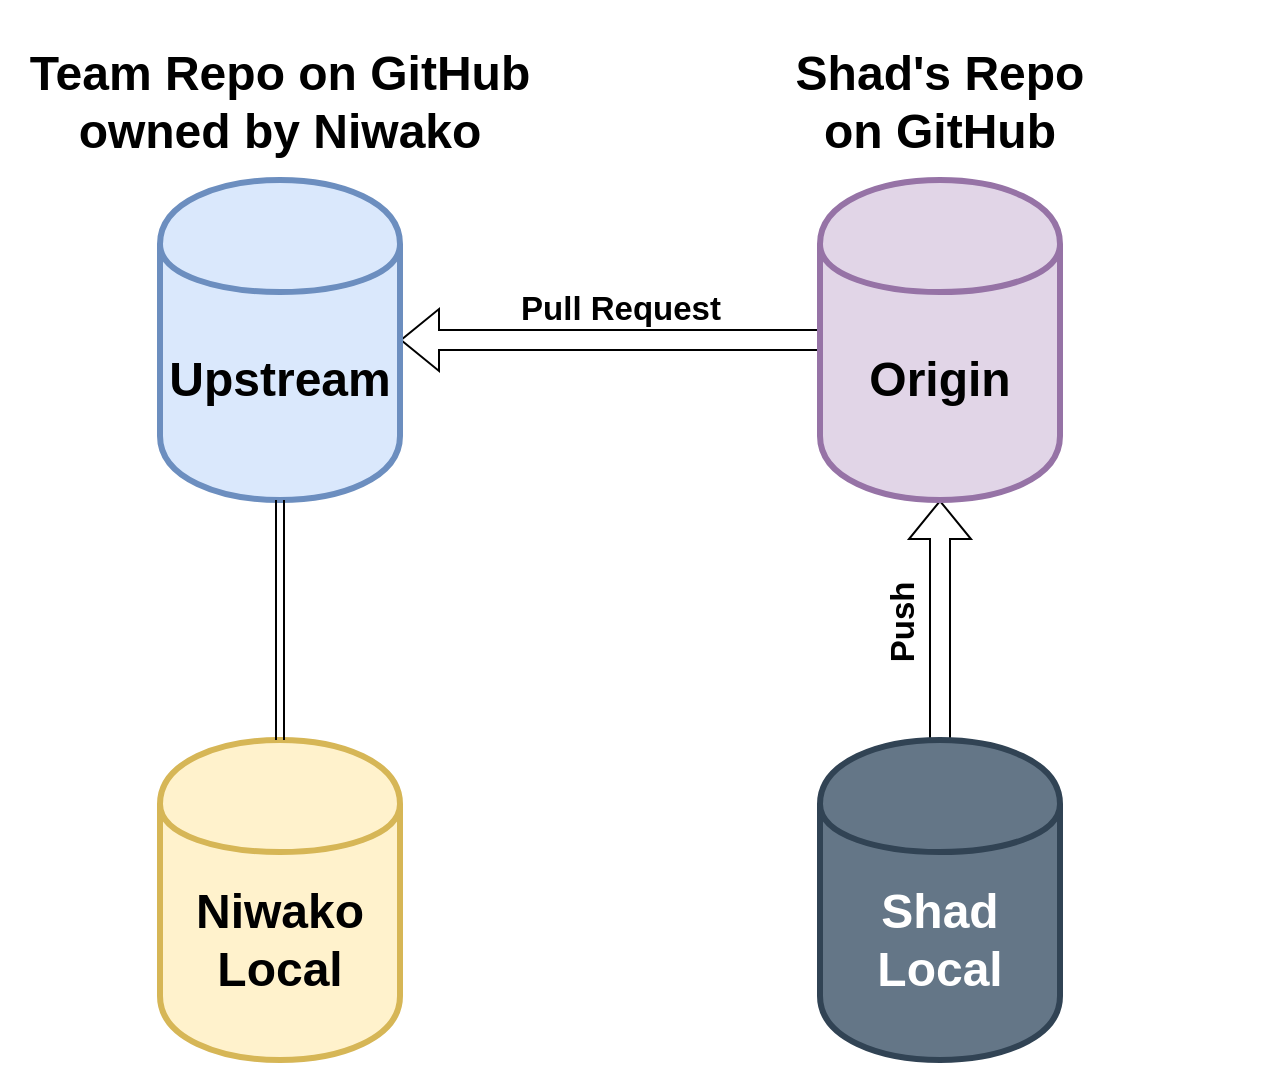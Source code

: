 <mxfile version="13.5.1" type="device"><diagram id="1vah80A7K6ktCt1jhF-4" name="Page-1"><mxGraphModel dx="1106" dy="1003" grid="1" gridSize="10" guides="1" tooltips="1" connect="1" arrows="1" fold="1" page="1" pageScale="1" pageWidth="850" pageHeight="1100" background="#ffffff" math="0" shadow="0"><root><mxCell id="0"/><mxCell id="1" parent="0"/><mxCell id="GAF7Az4xLPFggu_e14xt-17" style="edgeStyle=orthogonalEdgeStyle;shape=flexArrow;rounded=0;orthogonalLoop=1;jettySize=auto;html=1;exitX=1;exitY=0.5;exitDx=0;exitDy=0;entryX=0;entryY=0.5;entryDx=0;entryDy=0;endArrow=none;endFill=0;startArrow=block;" parent="1" source="10" target="GAF7Az4xLPFggu_e14xt-15" edge="1"><mxGeometry relative="1" as="geometry"/></mxCell><mxCell id="nkR5XJ2n7FV5QDh5U3rq-10" value="&lt;h2&gt;Pull Request&lt;/h2&gt;" style="edgeLabel;html=1;align=center;verticalAlign=middle;resizable=0;points=[];labelBackgroundColor=none;" parent="GAF7Az4xLPFggu_e14xt-17" vertex="1" connectable="0"><mxGeometry x="-0.057" y="-1" relative="1" as="geometry"><mxPoint x="11" y="-17" as="offset"/></mxGeometry></mxCell><mxCell id="10" value="&lt;h1&gt;Upstream&lt;/h1&gt;" style="shape=cylinder;whiteSpace=wrap;html=1;boundedLbl=1;strokeWidth=3;align=center;fillColor=#dae8fc;strokeColor=#6c8ebf;" parent="1" vertex="1"><mxGeometry x="110" y="180" width="120" height="160" as="geometry"/></mxCell><mxCell id="GAF7Az4xLPFggu_e14xt-18" style="shape=flexArrow;rounded=0;orthogonalLoop=1;jettySize=auto;html=1;exitX=0.5;exitY=1;exitDx=0;exitDy=0;entryX=0.5;entryY=0;entryDx=0;entryDy=0;endArrow=none;endFill=0;startArrow=block;" parent="1" source="GAF7Az4xLPFggu_e14xt-15" target="GAF7Az4xLPFggu_e14xt-16" edge="1"><mxGeometry relative="1" as="geometry"/></mxCell><mxCell id="nkR5XJ2n7FV5QDh5U3rq-13" value="&lt;h2&gt;Push&lt;/h2&gt;" style="edgeLabel;html=1;align=right;verticalAlign=middle;resizable=0;points=[];labelBackgroundColor=none;labelPosition=left;verticalLabelPosition=middle;rotation=-90;" parent="GAF7Az4xLPFggu_e14xt-18" vertex="1" connectable="0"><mxGeometry x="0.037" y="-4" relative="1" as="geometry"><mxPoint x="-16" y="-22" as="offset"/></mxGeometry></mxCell><mxCell id="GAF7Az4xLPFggu_e14xt-15" value="&lt;h1&gt;Origin&lt;/h1&gt;" style="shape=cylinder;whiteSpace=wrap;html=1;boundedLbl=1;strokeWidth=3;align=center;fillColor=#e1d5e7;strokeColor=#9673a6;" parent="1" vertex="1"><mxGeometry x="440" y="180" width="120" height="160" as="geometry"/></mxCell><mxCell id="GAF7Az4xLPFggu_e14xt-16" value="&lt;h1&gt;Shad&lt;br&gt;Local&lt;/h1&gt;" style="shape=cylinder;whiteSpace=wrap;html=1;boundedLbl=1;strokeWidth=3;align=center;fillColor=#647687;strokeColor=#314354;fontColor=#ffffff;" parent="1" vertex="1"><mxGeometry x="440" y="460" width="120" height="160" as="geometry"/></mxCell><mxCell id="nkR5XJ2n7FV5QDh5U3rq-11" value="&lt;h1 style=&quot;color: rgb(0 , 0 , 0) ; font-family: &amp;#34;helvetica&amp;#34; ; font-style: normal ; letter-spacing: normal ; text-indent: 0px ; text-transform: none ; word-spacing: 0px&quot;&gt;Team Repo on GitHub&lt;br&gt;owned by Niwako&lt;/h1&gt;" style="text;whiteSpace=wrap;html=1;align=center;labelBackgroundColor=none;" parent="1" vertex="1"><mxGeometry x="30" y="90" width="280" height="80" as="geometry"/></mxCell><mxCell id="nkR5XJ2n7FV5QDh5U3rq-12" value="&lt;h1 style=&quot;color: rgb(0 , 0 , 0) ; font-family: &amp;#34;helvetica&amp;#34; ; font-style: normal ; letter-spacing: normal ; text-indent: 0px ; text-transform: none ; word-spacing: 0px&quot;&gt;Shad's Repo&lt;br&gt;on GitHub&lt;/h1&gt;" style="text;whiteSpace=wrap;html=1;align=center;labelBackgroundColor=none;" parent="1" vertex="1"><mxGeometry x="340" y="90" width="320" height="80" as="geometry"/></mxCell><mxCell id="yrsJrYymev56E3Mq6_Qb-10" value="&lt;h1&gt;Niwako&lt;br&gt;Local&lt;/h1&gt;" style="shape=cylinder;whiteSpace=wrap;html=1;boundedLbl=1;strokeWidth=3;align=center;fillColor=#fff2cc;strokeColor=#d6b656;" parent="1" vertex="1"><mxGeometry x="110" y="460" width="120" height="160" as="geometry"/></mxCell><mxCell id="yrsJrYymev56E3Mq6_Qb-11" style="shape=link;rounded=0;orthogonalLoop=1;jettySize=auto;html=1;exitX=0.5;exitY=1;exitDx=0;exitDy=0;entryX=0.5;entryY=0;entryDx=0;entryDy=0;" parent="1" source="10" target="yrsJrYymev56E3Mq6_Qb-10" edge="1"><mxGeometry relative="1" as="geometry"><mxPoint x="280" y="350" as="sourcePoint"/><mxPoint x="280" y="470" as="targetPoint"/></mxGeometry></mxCell></root></mxGraphModel></diagram></mxfile>